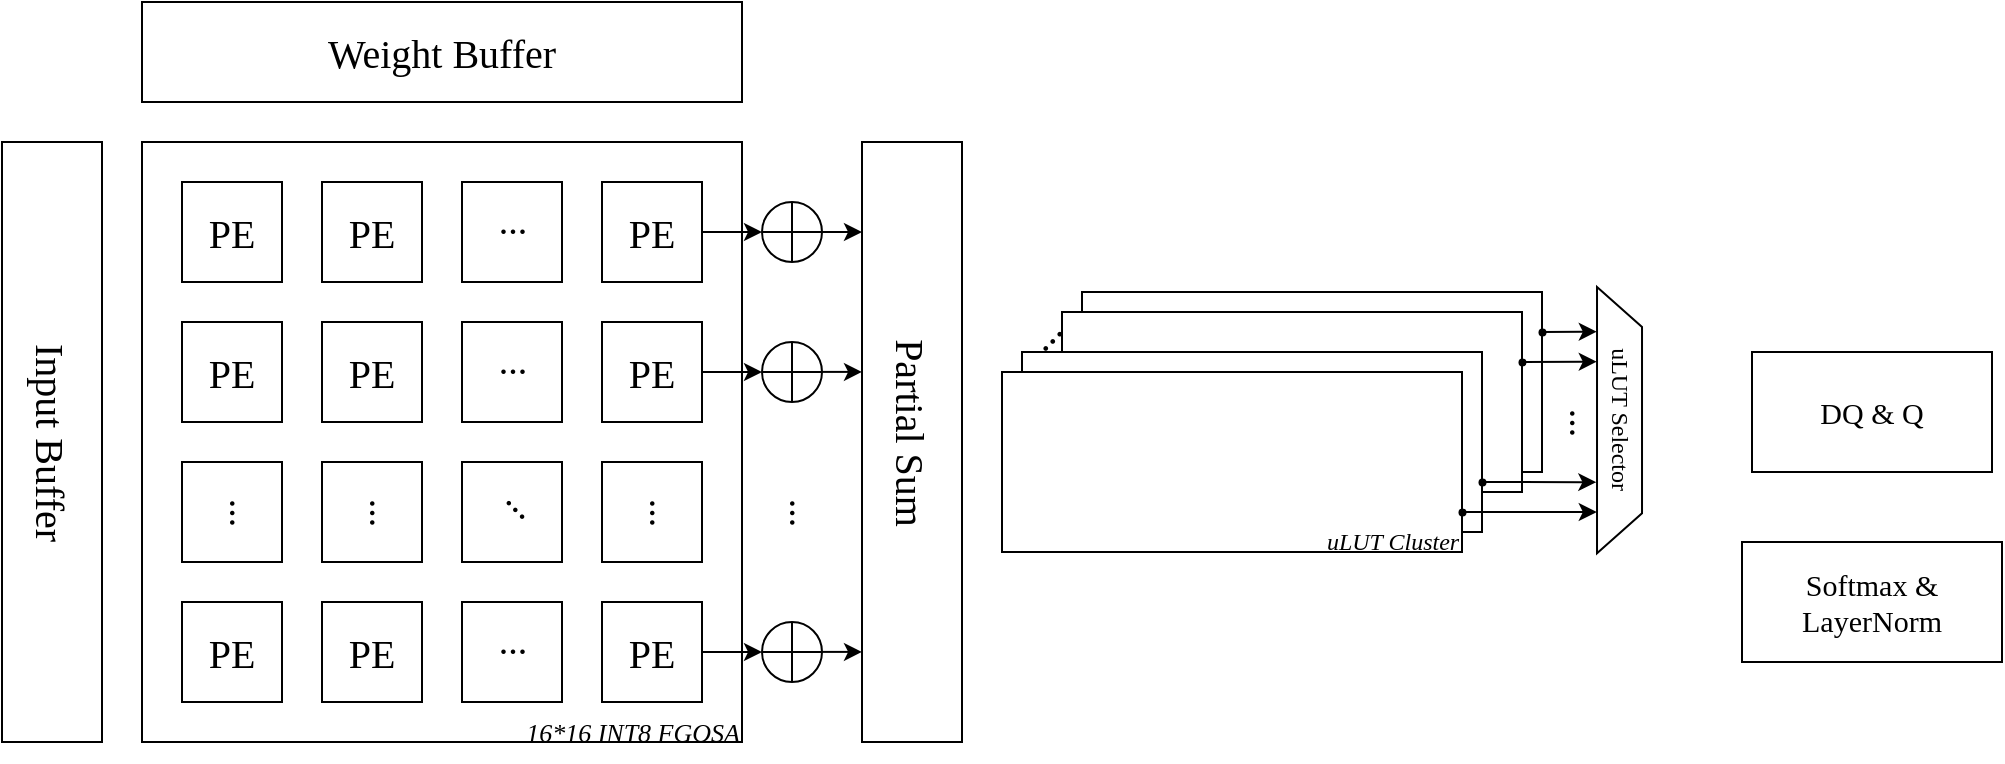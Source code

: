 <mxfile version="28.2.5">
  <diagram name="第 1 页" id="5vEiagGdZFPazgWDmFvt">
    <mxGraphModel dx="863" dy="893" grid="1" gridSize="10" guides="1" tooltips="1" connect="1" arrows="1" fold="1" page="1" pageScale="1" pageWidth="1200" pageHeight="400" math="0" shadow="0">
      <root>
        <mxCell id="0" />
        <mxCell id="1" parent="0" />
        <mxCell id="u4fcJptLiR1B9dmW7SNI-36" value="" style="rounded=0;whiteSpace=wrap;html=1;" vertex="1" parent="1">
          <mxGeometry x="560" y="125" width="230" height="90" as="geometry" />
        </mxCell>
        <mxCell id="u4fcJptLiR1B9dmW7SNI-18" value="" style="rounded=0;whiteSpace=wrap;html=1;" vertex="1" parent="1">
          <mxGeometry x="90" y="50" width="300" height="300" as="geometry" />
        </mxCell>
        <mxCell id="u4fcJptLiR1B9dmW7SNI-1" value="&lt;font face=&quot;Times New Roman&quot; style=&quot;font-size: 20px;&quot;&gt;PE&lt;/font&gt;" style="rounded=0;whiteSpace=wrap;html=1;" vertex="1" parent="1">
          <mxGeometry x="110" y="70" width="50" height="50" as="geometry" />
        </mxCell>
        <mxCell id="u4fcJptLiR1B9dmW7SNI-2" value="&lt;span style=&quot;font-family: &amp;quot;Times New Roman&amp;quot;; font-size: 20px;&quot;&gt;PE&lt;/span&gt;" style="rounded=0;whiteSpace=wrap;html=1;" vertex="1" parent="1">
          <mxGeometry x="180" y="70" width="50" height="50" as="geometry" />
        </mxCell>
        <mxCell id="u4fcJptLiR1B9dmW7SNI-3" value="" style="rounded=0;whiteSpace=wrap;html=1;" vertex="1" parent="1">
          <mxGeometry x="250" y="70" width="50" height="50" as="geometry" />
        </mxCell>
        <mxCell id="u4fcJptLiR1B9dmW7SNI-57" value="" style="edgeStyle=orthogonalEdgeStyle;rounded=0;orthogonalLoop=1;jettySize=auto;html=1;" edge="1" parent="1" source="u4fcJptLiR1B9dmW7SNI-4" target="u4fcJptLiR1B9dmW7SNI-49">
          <mxGeometry relative="1" as="geometry" />
        </mxCell>
        <mxCell id="u4fcJptLiR1B9dmW7SNI-4" value="&lt;span style=&quot;font-family: &amp;quot;Times New Roman&amp;quot;; font-size: 20px;&quot;&gt;PE&lt;/span&gt;" style="rounded=0;whiteSpace=wrap;html=1;" vertex="1" parent="1">
          <mxGeometry x="320" y="70" width="50" height="50" as="geometry" />
        </mxCell>
        <mxCell id="u4fcJptLiR1B9dmW7SNI-6" value="&lt;span style=&quot;font-family: &amp;quot;Times New Roman&amp;quot;; font-size: 20px;&quot;&gt;PE&lt;/span&gt;" style="rounded=0;whiteSpace=wrap;html=1;" vertex="1" parent="1">
          <mxGeometry x="110" y="140" width="50" height="50" as="geometry" />
        </mxCell>
        <mxCell id="u4fcJptLiR1B9dmW7SNI-7" value="&lt;span style=&quot;font-family: &amp;quot;Times New Roman&amp;quot;; font-size: 20px;&quot;&gt;PE&lt;/span&gt;" style="rounded=0;whiteSpace=wrap;html=1;" vertex="1" parent="1">
          <mxGeometry x="180" y="140" width="50" height="50" as="geometry" />
        </mxCell>
        <mxCell id="u4fcJptLiR1B9dmW7SNI-8" value="" style="rounded=0;whiteSpace=wrap;html=1;" vertex="1" parent="1">
          <mxGeometry x="250" y="140" width="50" height="50" as="geometry" />
        </mxCell>
        <mxCell id="u4fcJptLiR1B9dmW7SNI-67" value="" style="edgeStyle=orthogonalEdgeStyle;rounded=0;orthogonalLoop=1;jettySize=auto;html=1;" edge="1" parent="1" source="u4fcJptLiR1B9dmW7SNI-9" target="u4fcJptLiR1B9dmW7SNI-50">
          <mxGeometry relative="1" as="geometry" />
        </mxCell>
        <mxCell id="u4fcJptLiR1B9dmW7SNI-9" value="&lt;span style=&quot;font-family: &amp;quot;Times New Roman&amp;quot;; font-size: 20px;&quot;&gt;PE&lt;/span&gt;" style="rounded=0;whiteSpace=wrap;html=1;" vertex="1" parent="1">
          <mxGeometry x="320" y="140" width="50" height="50" as="geometry" />
        </mxCell>
        <mxCell id="u4fcJptLiR1B9dmW7SNI-10" value="" style="rounded=0;whiteSpace=wrap;html=1;" vertex="1" parent="1">
          <mxGeometry x="110" y="210" width="50" height="50" as="geometry" />
        </mxCell>
        <mxCell id="u4fcJptLiR1B9dmW7SNI-11" value="" style="rounded=0;whiteSpace=wrap;html=1;" vertex="1" parent="1">
          <mxGeometry x="180" y="210" width="50" height="50" as="geometry" />
        </mxCell>
        <mxCell id="u4fcJptLiR1B9dmW7SNI-12" value="" style="rounded=0;whiteSpace=wrap;html=1;" vertex="1" parent="1">
          <mxGeometry x="250" y="210" width="50" height="50" as="geometry" />
        </mxCell>
        <mxCell id="u4fcJptLiR1B9dmW7SNI-13" value="" style="rounded=0;whiteSpace=wrap;html=1;" vertex="1" parent="1">
          <mxGeometry x="320" y="210" width="50" height="50" as="geometry" />
        </mxCell>
        <mxCell id="u4fcJptLiR1B9dmW7SNI-14" value="&lt;span style=&quot;font-family: &amp;quot;Times New Roman&amp;quot;; font-size: 20px;&quot;&gt;PE&lt;/span&gt;" style="rounded=0;whiteSpace=wrap;html=1;" vertex="1" parent="1">
          <mxGeometry x="110" y="280" width="50" height="50" as="geometry" />
        </mxCell>
        <mxCell id="u4fcJptLiR1B9dmW7SNI-15" value="&lt;span style=&quot;font-family: &amp;quot;Times New Roman&amp;quot;; font-size: 20px;&quot;&gt;PE&lt;/span&gt;" style="rounded=0;whiteSpace=wrap;html=1;" vertex="1" parent="1">
          <mxGeometry x="180" y="280" width="50" height="50" as="geometry" />
        </mxCell>
        <mxCell id="u4fcJptLiR1B9dmW7SNI-16" value="" style="rounded=0;whiteSpace=wrap;html=1;" vertex="1" parent="1">
          <mxGeometry x="250" y="280" width="50" height="50" as="geometry" />
        </mxCell>
        <mxCell id="u4fcJptLiR1B9dmW7SNI-68" value="" style="edgeStyle=orthogonalEdgeStyle;rounded=0;orthogonalLoop=1;jettySize=auto;html=1;" edge="1" parent="1" source="u4fcJptLiR1B9dmW7SNI-17" target="u4fcJptLiR1B9dmW7SNI-51">
          <mxGeometry relative="1" as="geometry" />
        </mxCell>
        <mxCell id="u4fcJptLiR1B9dmW7SNI-17" value="&lt;span style=&quot;font-family: &amp;quot;Times New Roman&amp;quot;; font-size: 20px;&quot;&gt;PE&lt;/span&gt;" style="rounded=0;whiteSpace=wrap;html=1;" vertex="1" parent="1">
          <mxGeometry x="320" y="280" width="50" height="50" as="geometry" />
        </mxCell>
        <mxCell id="u4fcJptLiR1B9dmW7SNI-19" value="&lt;font style=&quot;font-size: 19px;&quot; face=&quot;Times New Roman&quot;&gt;...&lt;/font&gt;" style="text;html=1;align=center;verticalAlign=middle;resizable=0;points=[];autosize=1;strokeColor=none;fillColor=none;" vertex="1" parent="1">
          <mxGeometry x="255" y="70" width="40" height="40" as="geometry" />
        </mxCell>
        <mxCell id="u4fcJptLiR1B9dmW7SNI-20" value="&lt;font style=&quot;font-size: 19px;&quot; face=&quot;Times New Roman&quot;&gt;...&lt;/font&gt;" style="text;html=1;align=center;verticalAlign=middle;resizable=0;points=[];autosize=1;strokeColor=none;fillColor=none;" vertex="1" parent="1">
          <mxGeometry x="255" y="140" width="40" height="40" as="geometry" />
        </mxCell>
        <mxCell id="u4fcJptLiR1B9dmW7SNI-21" value="&lt;font style=&quot;font-size: 19px;&quot; face=&quot;Times New Roman&quot;&gt;...&lt;/font&gt;" style="text;html=1;align=center;verticalAlign=middle;resizable=0;points=[];autosize=1;strokeColor=none;fillColor=none;" vertex="1" parent="1">
          <mxGeometry x="255" y="280" width="40" height="40" as="geometry" />
        </mxCell>
        <mxCell id="u4fcJptLiR1B9dmW7SNI-22" value="&lt;font style=&quot;font-size: 19px;&quot; face=&quot;Times New Roman&quot;&gt;...&lt;/font&gt;" style="text;html=1;align=center;verticalAlign=middle;resizable=0;points=[];autosize=1;strokeColor=none;fillColor=none;rotation=90;" vertex="1" parent="1">
          <mxGeometry x="330" y="215" width="40" height="40" as="geometry" />
        </mxCell>
        <mxCell id="u4fcJptLiR1B9dmW7SNI-23" value="&lt;font style=&quot;font-size: 19px;&quot; face=&quot;Times New Roman&quot;&gt;...&lt;/font&gt;" style="text;html=1;align=center;verticalAlign=middle;resizable=0;points=[];autosize=1;strokeColor=none;fillColor=none;rotation=90;" vertex="1" parent="1">
          <mxGeometry x="190" y="215" width="40" height="40" as="geometry" />
        </mxCell>
        <mxCell id="u4fcJptLiR1B9dmW7SNI-24" value="&lt;font style=&quot;font-size: 19px;&quot; face=&quot;Times New Roman&quot;&gt;...&lt;/font&gt;" style="text;html=1;align=center;verticalAlign=middle;resizable=0;points=[];autosize=1;strokeColor=none;fillColor=none;rotation=90;" vertex="1" parent="1">
          <mxGeometry x="120" y="215" width="40" height="40" as="geometry" />
        </mxCell>
        <mxCell id="u4fcJptLiR1B9dmW7SNI-26" value="&lt;font face=&quot;Times New Roman&quot; style=&quot;font-size: 19px;&quot;&gt;...&lt;/font&gt;" style="text;html=1;align=center;verticalAlign=middle;resizable=0;points=[];autosize=1;strokeColor=none;fillColor=none;rotation=45;" vertex="1" parent="1">
          <mxGeometry x="260" y="210" width="40" height="40" as="geometry" />
        </mxCell>
        <mxCell id="u4fcJptLiR1B9dmW7SNI-29" value="" style="rounded=0;whiteSpace=wrap;html=1;" vertex="1" parent="1">
          <mxGeometry x="550" y="135" width="230" height="90" as="geometry" />
        </mxCell>
        <mxCell id="u4fcJptLiR1B9dmW7SNI-28" value="" style="rounded=0;whiteSpace=wrap;html=1;" vertex="1" parent="1">
          <mxGeometry x="530" y="155" width="230" height="90" as="geometry" />
        </mxCell>
        <mxCell id="u4fcJptLiR1B9dmW7SNI-27" value="" style="rounded=0;whiteSpace=wrap;html=1;" vertex="1" parent="1">
          <mxGeometry x="520" y="165" width="230" height="90" as="geometry" />
        </mxCell>
        <mxCell id="u4fcJptLiR1B9dmW7SNI-34" value="&lt;font face=&quot;Times New Roman&quot; style=&quot;font-size: 20px;&quot;&gt;...&lt;/font&gt;" style="text;html=1;align=center;verticalAlign=middle;resizable=0;points=[];autosize=1;strokeColor=none;fillColor=none;rotation=-45;" vertex="1" parent="1">
          <mxGeometry x="520" y="125" width="40" height="40" as="geometry" />
        </mxCell>
        <mxCell id="u4fcJptLiR1B9dmW7SNI-37" value="&lt;font face=&quot;Times New Roman&quot;&gt;&lt;i&gt;uLUT Cluster&lt;/i&gt;&lt;/font&gt;" style="text;html=1;align=center;verticalAlign=middle;resizable=0;points=[];autosize=1;strokeColor=none;fillColor=none;" vertex="1" parent="1">
          <mxGeometry x="670" y="235" width="90" height="30" as="geometry" />
        </mxCell>
        <mxCell id="u4fcJptLiR1B9dmW7SNI-38" value="&lt;font face=&quot;Times New Roman&quot; style=&quot;font-size: 15px;&quot;&gt;Softmax &amp;amp; LayerNorm&lt;/font&gt;" style="rounded=0;whiteSpace=wrap;html=1;" vertex="1" parent="1">
          <mxGeometry x="890" y="250" width="130" height="60" as="geometry" />
        </mxCell>
        <mxCell id="u4fcJptLiR1B9dmW7SNI-40" value="" style="rounded=0;whiteSpace=wrap;html=1;" vertex="1" parent="1">
          <mxGeometry x="20" y="50" width="50" height="300" as="geometry" />
        </mxCell>
        <mxCell id="u4fcJptLiR1B9dmW7SNI-42" value="&lt;font style=&quot;font-size: 15px;&quot; face=&quot;Times New Roman&quot;&gt;DQ &amp;amp; Q&lt;/font&gt;" style="whiteSpace=wrap;html=1;" vertex="1" parent="1">
          <mxGeometry x="895" y="155" width="120" height="60" as="geometry" />
        </mxCell>
        <mxCell id="u4fcJptLiR1B9dmW7SNI-44" value="&lt;i style=&quot;font-family: &amp;quot;Times New Roman&amp;quot;; font-size: 13px;&quot;&gt;16*16 INT8 FGOSA&lt;/i&gt;" style="text;html=1;align=center;verticalAlign=middle;resizable=0;points=[];autosize=1;strokeColor=none;fillColor=none;" vertex="1" parent="1">
          <mxGeometry x="270" y="330" width="130" height="30" as="geometry" />
        </mxCell>
        <mxCell id="u4fcJptLiR1B9dmW7SNI-47" value="&lt;font style=&quot;font-size: 20px;&quot; face=&quot;Times New Roman&quot;&gt;Input Buffer&lt;/font&gt;" style="text;html=1;align=center;verticalAlign=middle;resizable=0;points=[];autosize=1;strokeColor=none;fillColor=none;rotation=90;" vertex="1" parent="1">
          <mxGeometry x="-15" y="180" width="120" height="40" as="geometry" />
        </mxCell>
        <mxCell id="u4fcJptLiR1B9dmW7SNI-48" value="&lt;font face=&quot;Times New Roman&quot; style=&quot;font-size: 20px;&quot;&gt;Weight Buffer&lt;/font&gt;" style="rounded=0;whiteSpace=wrap;html=1;" vertex="1" parent="1">
          <mxGeometry x="90" y="-20" width="300" height="50" as="geometry" />
        </mxCell>
        <mxCell id="u4fcJptLiR1B9dmW7SNI-61" value="" style="edgeStyle=orthogonalEdgeStyle;rounded=0;orthogonalLoop=1;jettySize=auto;html=1;" edge="1" parent="1" source="u4fcJptLiR1B9dmW7SNI-49">
          <mxGeometry relative="1" as="geometry">
            <mxPoint x="450" y="95" as="targetPoint" />
          </mxGeometry>
        </mxCell>
        <mxCell id="u4fcJptLiR1B9dmW7SNI-49" value="" style="shape=orEllipse;perimeter=ellipsePerimeter;whiteSpace=wrap;html=1;backgroundOutline=1;" vertex="1" parent="1">
          <mxGeometry x="400" y="80" width="30" height="30" as="geometry" />
        </mxCell>
        <mxCell id="u4fcJptLiR1B9dmW7SNI-50" value="" style="shape=orEllipse;perimeter=ellipsePerimeter;whiteSpace=wrap;html=1;backgroundOutline=1;" vertex="1" parent="1">
          <mxGeometry x="400" y="150" width="30" height="30" as="geometry" />
        </mxCell>
        <mxCell id="u4fcJptLiR1B9dmW7SNI-51" value="" style="shape=orEllipse;perimeter=ellipsePerimeter;whiteSpace=wrap;html=1;backgroundOutline=1;" vertex="1" parent="1">
          <mxGeometry x="400" y="290" width="30" height="30" as="geometry" />
        </mxCell>
        <mxCell id="u4fcJptLiR1B9dmW7SNI-64" value="" style="edgeStyle=orthogonalEdgeStyle;rounded=0;orthogonalLoop=1;jettySize=auto;html=1;" edge="1" parent="1">
          <mxGeometry relative="1" as="geometry">
            <mxPoint x="430" y="164.95" as="sourcePoint" />
            <mxPoint x="450" y="164.95" as="targetPoint" />
          </mxGeometry>
        </mxCell>
        <mxCell id="u4fcJptLiR1B9dmW7SNI-65" value="" style="edgeStyle=orthogonalEdgeStyle;rounded=0;orthogonalLoop=1;jettySize=auto;html=1;" edge="1" parent="1">
          <mxGeometry relative="1" as="geometry">
            <mxPoint x="430" y="304.95" as="sourcePoint" />
            <mxPoint x="450" y="304.95" as="targetPoint" />
          </mxGeometry>
        </mxCell>
        <mxCell id="u4fcJptLiR1B9dmW7SNI-69" value="&lt;font style=&quot;font-size: 19px;&quot; face=&quot;Times New Roman&quot;&gt;...&lt;/font&gt;" style="text;html=1;align=center;verticalAlign=middle;resizable=0;points=[];autosize=1;strokeColor=none;fillColor=none;rotation=90;" vertex="1" parent="1">
          <mxGeometry x="400" y="215" width="40" height="40" as="geometry" />
        </mxCell>
        <mxCell id="u4fcJptLiR1B9dmW7SNI-70" value="" style="rounded=0;whiteSpace=wrap;html=1;" vertex="1" parent="1">
          <mxGeometry x="450" y="50" width="50" height="300" as="geometry" />
        </mxCell>
        <mxCell id="u4fcJptLiR1B9dmW7SNI-71" value="&lt;font style=&quot;font-size: 20px;&quot; face=&quot;Times New Roman&quot;&gt;Partial Sum&lt;/font&gt;" style="text;html=1;align=center;verticalAlign=middle;resizable=0;points=[];autosize=1;strokeColor=none;fillColor=none;rotation=90;" vertex="1" parent="1">
          <mxGeometry x="415" y="175" width="120" height="40" as="geometry" />
        </mxCell>
        <mxCell id="u4fcJptLiR1B9dmW7SNI-74" value="&lt;font face=&quot;Times New Roman&quot;&gt;uLUT Selector&lt;/font&gt;" style="shape=trapezoid;perimeter=trapezoidPerimeter;whiteSpace=wrap;html=1;fixedSize=1;rotation=90;" vertex="1" parent="1">
          <mxGeometry x="762.2" y="177.81" width="133.12" height="22.5" as="geometry" />
        </mxCell>
        <mxCell id="u4fcJptLiR1B9dmW7SNI-76" value="" style="endArrow=classic;html=1;rounded=0;entryX=0.206;entryY=1.005;entryDx=0;entryDy=0;entryPerimeter=0;" edge="1" parent="1">
          <mxGeometry width="50" height="50" relative="1" as="geometry">
            <mxPoint x="790" y="144.94" as="sourcePoint" />
            <mxPoint x="817.397" y="144.863" as="targetPoint" />
          </mxGeometry>
        </mxCell>
        <mxCell id="u4fcJptLiR1B9dmW7SNI-77" value="" style="endArrow=classic;html=1;rounded=0;entryX=0.206;entryY=1.005;entryDx=0;entryDy=0;entryPerimeter=0;" edge="1" parent="1">
          <mxGeometry width="50" height="50" relative="1" as="geometry">
            <mxPoint x="780" y="160" as="sourcePoint" />
            <mxPoint x="817.397" y="159.86" as="targetPoint" />
          </mxGeometry>
        </mxCell>
        <mxCell id="u4fcJptLiR1B9dmW7SNI-78" value="" style="endArrow=classic;html=1;rounded=0;entryX=0.206;entryY=1.005;entryDx=0;entryDy=0;entryPerimeter=0;exitX=0.883;exitY=0.001;exitDx=0;exitDy=0;exitPerimeter=0;" edge="1" parent="1" source="u4fcJptLiR1B9dmW7SNI-37">
          <mxGeometry width="50" height="50" relative="1" as="geometry">
            <mxPoint x="780" y="235.14" as="sourcePoint" />
            <mxPoint x="817.397" y="235" as="targetPoint" />
          </mxGeometry>
        </mxCell>
        <mxCell id="u4fcJptLiR1B9dmW7SNI-79" value="" style="shape=waypoint;sketch=0;fillStyle=solid;size=6;pointerEvents=1;points=[];fillColor=none;resizable=0;rotatable=0;perimeter=centerPerimeter;snapToPoint=1;fontSize=11;strokeWidth=0;" vertex="1" parent="1">
          <mxGeometry x="740" y="225" width="20" height="20" as="geometry" />
        </mxCell>
        <mxCell id="u4fcJptLiR1B9dmW7SNI-80" value="" style="shape=waypoint;sketch=0;fillStyle=solid;size=6;pointerEvents=1;points=[];fillColor=none;resizable=0;rotatable=0;perimeter=centerPerimeter;snapToPoint=1;fontSize=11;strokeWidth=0;" vertex="1" parent="1">
          <mxGeometry x="770" y="150" width="20" height="20" as="geometry" />
        </mxCell>
        <mxCell id="u4fcJptLiR1B9dmW7SNI-81" value="" style="shape=waypoint;sketch=0;fillStyle=solid;size=6;pointerEvents=1;points=[];fillColor=none;resizable=0;rotatable=0;perimeter=centerPerimeter;snapToPoint=1;fontSize=11;strokeWidth=0;" vertex="1" parent="1">
          <mxGeometry x="780" y="135" width="20" height="20" as="geometry" />
        </mxCell>
        <mxCell id="u4fcJptLiR1B9dmW7SNI-82" value="" style="shape=waypoint;sketch=0;fillStyle=solid;size=6;pointerEvents=1;points=[];fillColor=none;resizable=0;rotatable=0;perimeter=centerPerimeter;snapToPoint=1;fontSize=11;strokeWidth=0;" vertex="1" parent="1">
          <mxGeometry x="750" y="210" width="20" height="20" as="geometry" />
        </mxCell>
        <mxCell id="u4fcJptLiR1B9dmW7SNI-84" value="" style="endArrow=classic;html=1;rounded=0;entryX=0.733;entryY=1.015;entryDx=0;entryDy=0;entryPerimeter=0;" edge="1" parent="1" target="u4fcJptLiR1B9dmW7SNI-74">
          <mxGeometry width="50" height="50" relative="1" as="geometry">
            <mxPoint x="760" y="220" as="sourcePoint" />
            <mxPoint x="814.197" y="219.93" as="targetPoint" />
          </mxGeometry>
        </mxCell>
        <mxCell id="u4fcJptLiR1B9dmW7SNI-86" value="&lt;font style=&quot;font-size: 19px;&quot; face=&quot;Times New Roman&quot;&gt;...&lt;/font&gt;" style="text;html=1;align=center;verticalAlign=middle;resizable=0;points=[];autosize=1;strokeColor=none;fillColor=none;rotation=90;" vertex="1" parent="1">
          <mxGeometry x="790" y="170" width="40" height="40" as="geometry" />
        </mxCell>
      </root>
    </mxGraphModel>
  </diagram>
</mxfile>
